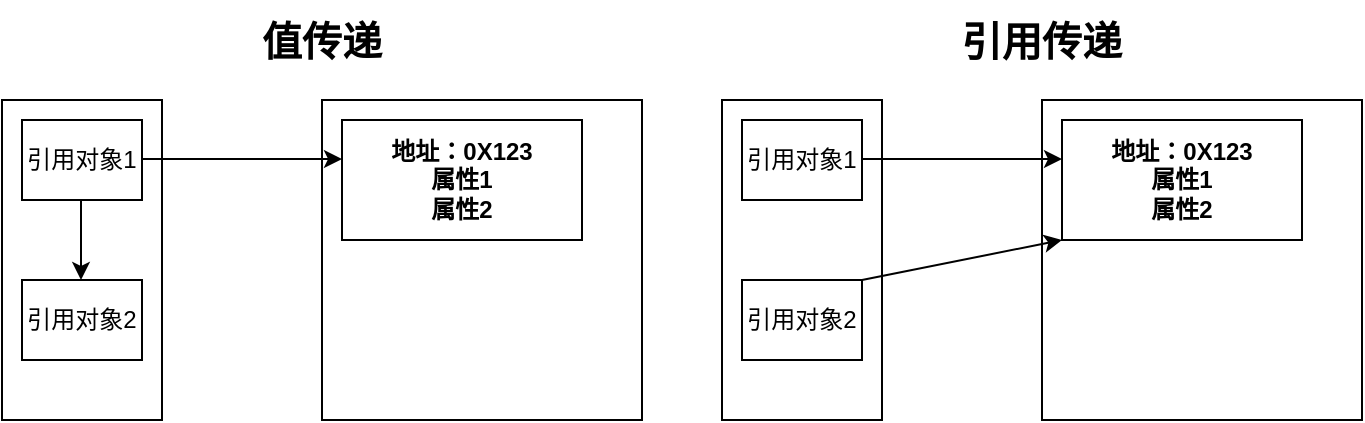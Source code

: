 <mxfile version="13.9.9" type="device"><diagram id="BbeMW_gibet3dor9v6eF" name="第 1 页"><mxGraphModel dx="1024" dy="592" grid="1" gridSize="10" guides="1" tooltips="1" connect="1" arrows="1" fold="1" page="1" pageScale="1" pageWidth="827" pageHeight="1169" math="0" shadow="0"><root><mxCell id="0"/><mxCell id="1" parent="0"/><mxCell id="JI9_Pe417WxngpHXF3lz-1" value="" style="rounded=0;whiteSpace=wrap;html=1;" vertex="1" parent="1"><mxGeometry x="160" y="120" width="80" height="160" as="geometry"/></mxCell><mxCell id="JI9_Pe417WxngpHXF3lz-2" value="" style="rounded=0;whiteSpace=wrap;html=1;" vertex="1" parent="1"><mxGeometry x="320" y="120" width="160" height="160" as="geometry"/></mxCell><mxCell id="JI9_Pe417WxngpHXF3lz-3" value="地址：0X123&lt;br&gt;属性1&lt;br&gt;属性2" style="rounded=0;whiteSpace=wrap;html=1;fontStyle=1" vertex="1" parent="1"><mxGeometry x="330" y="130" width="120" height="60" as="geometry"/></mxCell><mxCell id="JI9_Pe417WxngpHXF3lz-4" value="引用对象1" style="rounded=0;whiteSpace=wrap;html=1;" vertex="1" parent="1"><mxGeometry x="170" y="130" width="60" height="40" as="geometry"/></mxCell><mxCell id="JI9_Pe417WxngpHXF3lz-5" value="引用对象2" style="rounded=0;whiteSpace=wrap;html=1;" vertex="1" parent="1"><mxGeometry x="170" y="210" width="60" height="40" as="geometry"/></mxCell><mxCell id="JI9_Pe417WxngpHXF3lz-9" value="" style="endArrow=classic;html=1;" edge="1" parent="1"><mxGeometry width="50" height="50" relative="1" as="geometry"><mxPoint x="199.5" y="170" as="sourcePoint"/><mxPoint x="199.5" y="210" as="targetPoint"/></mxGeometry></mxCell><mxCell id="JI9_Pe417WxngpHXF3lz-11" value="" style="endArrow=classic;html=1;" edge="1" parent="1"><mxGeometry width="50" height="50" relative="1" as="geometry"><mxPoint x="230" y="149.5" as="sourcePoint"/><mxPoint x="330" y="149.5" as="targetPoint"/></mxGeometry></mxCell><mxCell id="JI9_Pe417WxngpHXF3lz-12" value="值传递" style="text;html=1;strokeColor=none;fillColor=none;align=center;verticalAlign=middle;whiteSpace=wrap;rounded=0;fontStyle=1;fontSize=20;" vertex="1" parent="1"><mxGeometry x="160" y="70" width="320" height="40" as="geometry"/></mxCell><mxCell id="JI9_Pe417WxngpHXF3lz-13" value="" style="rounded=0;whiteSpace=wrap;html=1;" vertex="1" parent="1"><mxGeometry x="520" y="120" width="80" height="160" as="geometry"/></mxCell><mxCell id="JI9_Pe417WxngpHXF3lz-14" value="" style="rounded=0;whiteSpace=wrap;html=1;" vertex="1" parent="1"><mxGeometry x="680" y="120" width="160" height="160" as="geometry"/></mxCell><mxCell id="JI9_Pe417WxngpHXF3lz-15" value="地址：0X123&lt;br&gt;属性1&lt;br&gt;属性2" style="rounded=0;whiteSpace=wrap;html=1;fontStyle=1" vertex="1" parent="1"><mxGeometry x="690" y="130" width="120" height="60" as="geometry"/></mxCell><mxCell id="JI9_Pe417WxngpHXF3lz-16" value="引用对象1" style="rounded=0;whiteSpace=wrap;html=1;" vertex="1" parent="1"><mxGeometry x="530" y="130" width="60" height="40" as="geometry"/></mxCell><mxCell id="JI9_Pe417WxngpHXF3lz-17" value="引用对象2" style="rounded=0;whiteSpace=wrap;html=1;" vertex="1" parent="1"><mxGeometry x="530" y="210" width="60" height="40" as="geometry"/></mxCell><mxCell id="JI9_Pe417WxngpHXF3lz-19" value="" style="endArrow=classic;html=1;" edge="1" parent="1"><mxGeometry width="50" height="50" relative="1" as="geometry"><mxPoint x="590" y="149.5" as="sourcePoint"/><mxPoint x="690" y="149.5" as="targetPoint"/></mxGeometry></mxCell><mxCell id="JI9_Pe417WxngpHXF3lz-20" value="引用传递" style="text;html=1;strokeColor=none;fillColor=none;align=center;verticalAlign=middle;whiteSpace=wrap;rounded=0;fontStyle=1;fontSize=20;" vertex="1" parent="1"><mxGeometry x="520" y="70" width="320" height="40" as="geometry"/></mxCell><mxCell id="JI9_Pe417WxngpHXF3lz-21" value="" style="endArrow=classic;html=1;entryX=0;entryY=1;entryDx=0;entryDy=0;" edge="1" parent="1" target="JI9_Pe417WxngpHXF3lz-15"><mxGeometry width="50" height="50" relative="1" as="geometry"><mxPoint x="590" y="210" as="sourcePoint"/><mxPoint x="690" y="210" as="targetPoint"/></mxGeometry></mxCell></root></mxGraphModel></diagram></mxfile>